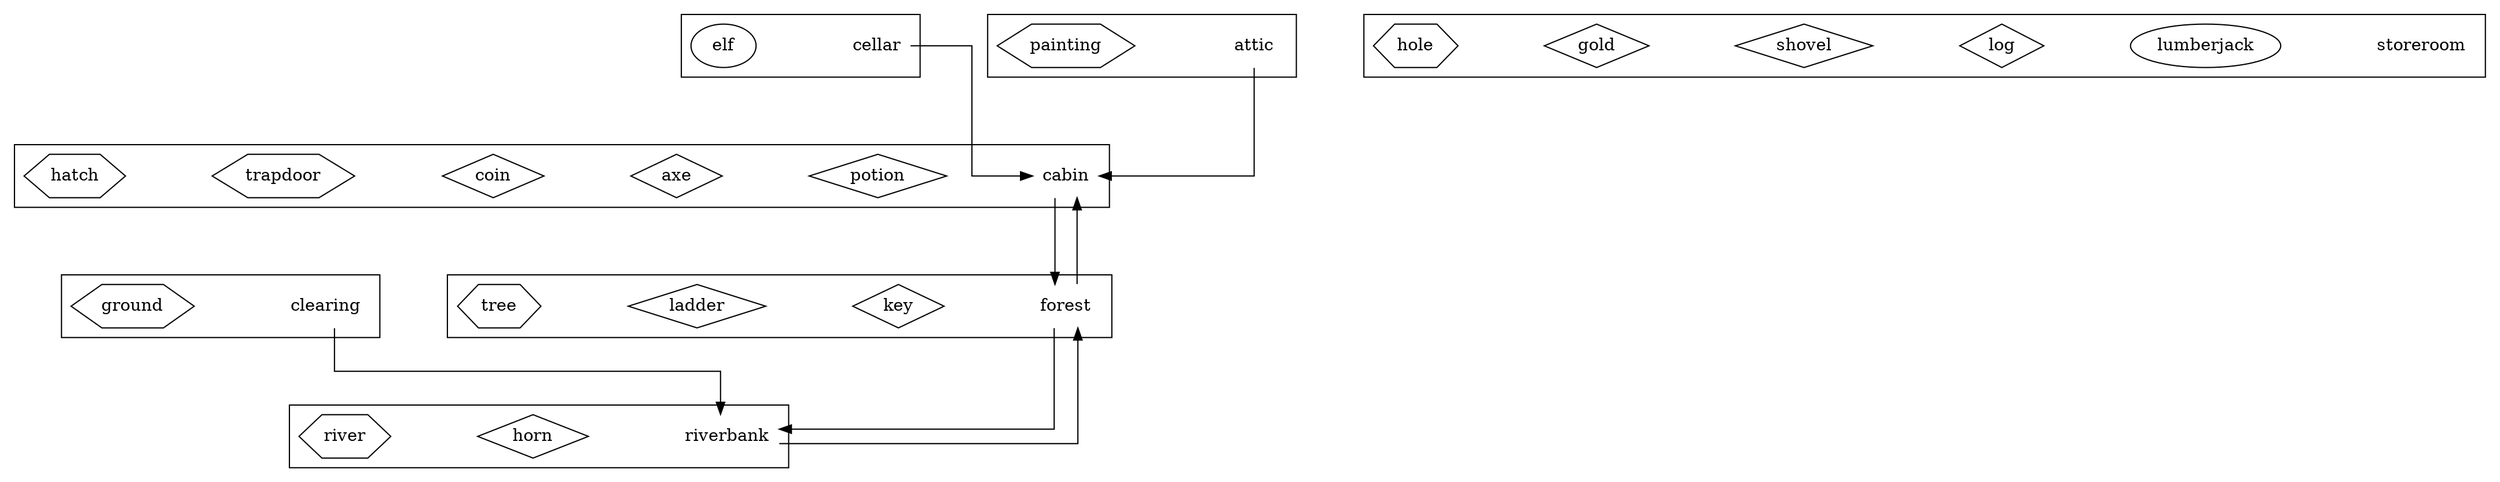 digraph layout {
    /* ortho splines just makes the arrows into straight lines (rather than curvy ones !) */
    splines = ortho;
    /* space everything out a bit to make it easier to see (for larger models) */
    graph [ranksep="1" nodesep="1"];
    node [shape = "rect"];

    subgraph locations {

    subgraph cluster001 {
    node [shape = "none"];
    cabin [description = "A log cabin in the woods"];
    subgraph artefacts {
    node [shape = "diamond"];
    potion [description = "A bottle of magic potion"];
    axe [description = "A razor sharp axe"];
    coin [description = "A silver coin"];
    }
    subgraph furniture {
    node [shape = "hexagon"];
    trapdoor [description = "A locked wooden trapdoor in the floor"];
    hatch [description = "A locked attic hatch out of reach"];
    }
    }

    subgraph cluster002 {
    node [shape = "none"];
    forest [description = "A deep dark forest"];
    subgraph artefacts {
    node [shape = "diamond"];
    key [description = "A rusty old key"];
    ladder [description = "A rickety wooden ladder"];
    }
    subgraph furniture {
    node [shape = "hexagon"];
    tree [description = "A tall pine tree"];
    }
    }

    subgraph cluster003 {
    node [shape = "none"];
    cellar [description = "A dusty cellar"]
    subgraph characters {
    node [shape = "ellipse"];
    elf [description = "An angry looking Elf"];
    }
    }

    subgraph cluster004 {
    node [shape = "none"];
    riverbank [description = "A grassy riverbank"]
    subgraph artefacts {
    node [shape = "diamond"];
    horn [description = "An old brass horn"];
    }
    subgraph furniture {
    node [shape = "hexagon"];
    river [description = "A fast flowing river"];
    }
    }

    subgraph cluster005 {
    node [shape = "none"];
    clearing [description = "A clearing in the woods"]
    subgraph furniture {
    node [shape = "hexagon"];
    ground [description = "It looks like the soil has been recently disturbed"];
    }
    }

    subgraph cluster006 {
    node [shape = "none"];
    attic [description = "A dark attic"]
    subgraph furniture {
    node [shape = "hexagon"];
    painting [description = "An old painting of a man"];
    }
    }

    subgraph cluster999 {
    node [shape = "none"];
    storeroom [description = "Storage for any entities not placed in the game"]
    subgraph characters {
    node [shape = "ellipse"];
    lumberjack [description = "A burly wood cutter"];
    }
    subgraph artefacts {
    node [shape = "diamond"];
    log [description = "A heavy wooden log"];
    shovel [description = "A sturdy shovel"];
    gold [description = "A big pot of gold"];
    }
    subgraph furniture {
    node [shape = "hexagon"];
    hole [description = "A deep hole in the ground"];
    }
    }

    }

    subgraph paths {
    cabin -> forest;
    forest -> cabin;
    cellar -> cabin;
    forest -> riverbank
    riverbank -> forest
    clearing -> riverbank
    attic -> cabin;
    }

}